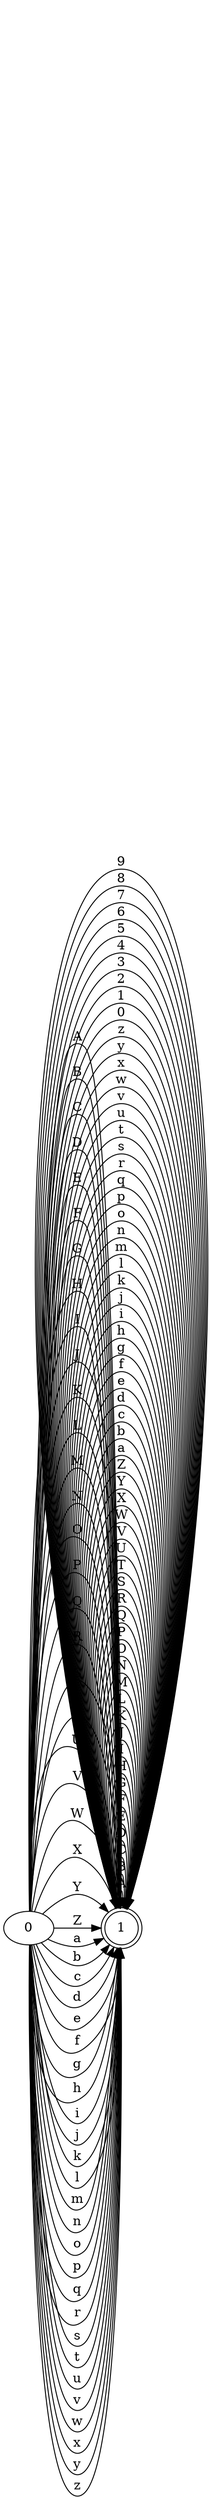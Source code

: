 digraph Automata {
	rankdir=LR
	0 [label=0]
	1 [label=1 shape=doublecircle]
	0 -> 1 [label=A]
	0 -> 1 [label=B]
	0 -> 1 [label=C]
	0 -> 1 [label=D]
	0 -> 1 [label=E]
	0 -> 1 [label=F]
	0 -> 1 [label=G]
	0 -> 1 [label=H]
	0 -> 1 [label=I]
	0 -> 1 [label=J]
	0 -> 1 [label=K]
	0 -> 1 [label=L]
	0 -> 1 [label=M]
	0 -> 1 [label=N]
	0 -> 1 [label=O]
	0 -> 1 [label=P]
	0 -> 1 [label=Q]
	0 -> 1 [label=R]
	0 -> 1 [label=S]
	0 -> 1 [label=T]
	0 -> 1 [label=U]
	0 -> 1 [label=V]
	0 -> 1 [label=W]
	0 -> 1 [label=X]
	0 -> 1 [label=Y]
	0 -> 1 [label=Z]
	0 -> 1 [label=a]
	0 -> 1 [label=b]
	0 -> 1 [label=c]
	0 -> 1 [label=d]
	0 -> 1 [label=e]
	0 -> 1 [label=f]
	0 -> 1 [label=g]
	0 -> 1 [label=h]
	0 -> 1 [label=i]
	0 -> 1 [label=j]
	0 -> 1 [label=k]
	0 -> 1 [label=l]
	0 -> 1 [label=m]
	0 -> 1 [label=n]
	0 -> 1 [label=o]
	0 -> 1 [label=p]
	0 -> 1 [label=q]
	0 -> 1 [label=r]
	0 -> 1 [label=s]
	0 -> 1 [label=t]
	0 -> 1 [label=u]
	0 -> 1 [label=v]
	0 -> 1 [label=w]
	0 -> 1 [label=x]
	0 -> 1 [label=y]
	0 -> 1 [label=z]
	1 -> 1 [label=A]
	1 -> 1 [label=B]
	1 -> 1 [label=C]
	1 -> 1 [label=D]
	1 -> 1 [label=E]
	1 -> 1 [label=F]
	1 -> 1 [label=G]
	1 -> 1 [label=H]
	1 -> 1 [label=I]
	1 -> 1 [label=J]
	1 -> 1 [label=K]
	1 -> 1 [label=L]
	1 -> 1 [label=M]
	1 -> 1 [label=N]
	1 -> 1 [label=O]
	1 -> 1 [label=P]
	1 -> 1 [label=Q]
	1 -> 1 [label=R]
	1 -> 1 [label=S]
	1 -> 1 [label=T]
	1 -> 1 [label=U]
	1 -> 1 [label=V]
	1 -> 1 [label=W]
	1 -> 1 [label=X]
	1 -> 1 [label=Y]
	1 -> 1 [label=Z]
	1 -> 1 [label=a]
	1 -> 1 [label=b]
	1 -> 1 [label=c]
	1 -> 1 [label=d]
	1 -> 1 [label=e]
	1 -> 1 [label=f]
	1 -> 1 [label=g]
	1 -> 1 [label=h]
	1 -> 1 [label=i]
	1 -> 1 [label=j]
	1 -> 1 [label=k]
	1 -> 1 [label=l]
	1 -> 1 [label=m]
	1 -> 1 [label=n]
	1 -> 1 [label=o]
	1 -> 1 [label=p]
	1 -> 1 [label=q]
	1 -> 1 [label=r]
	1 -> 1 [label=s]
	1 -> 1 [label=t]
	1 -> 1 [label=u]
	1 -> 1 [label=v]
	1 -> 1 [label=w]
	1 -> 1 [label=x]
	1 -> 1 [label=y]
	1 -> 1 [label=z]
	1 -> 1 [label=0]
	1 -> 1 [label=1]
	1 -> 1 [label=2]
	1 -> 1 [label=3]
	1 -> 1 [label=4]
	1 -> 1 [label=5]
	1 -> 1 [label=6]
	1 -> 1 [label=7]
	1 -> 1 [label=8]
	1 -> 1 [label=9]
}
